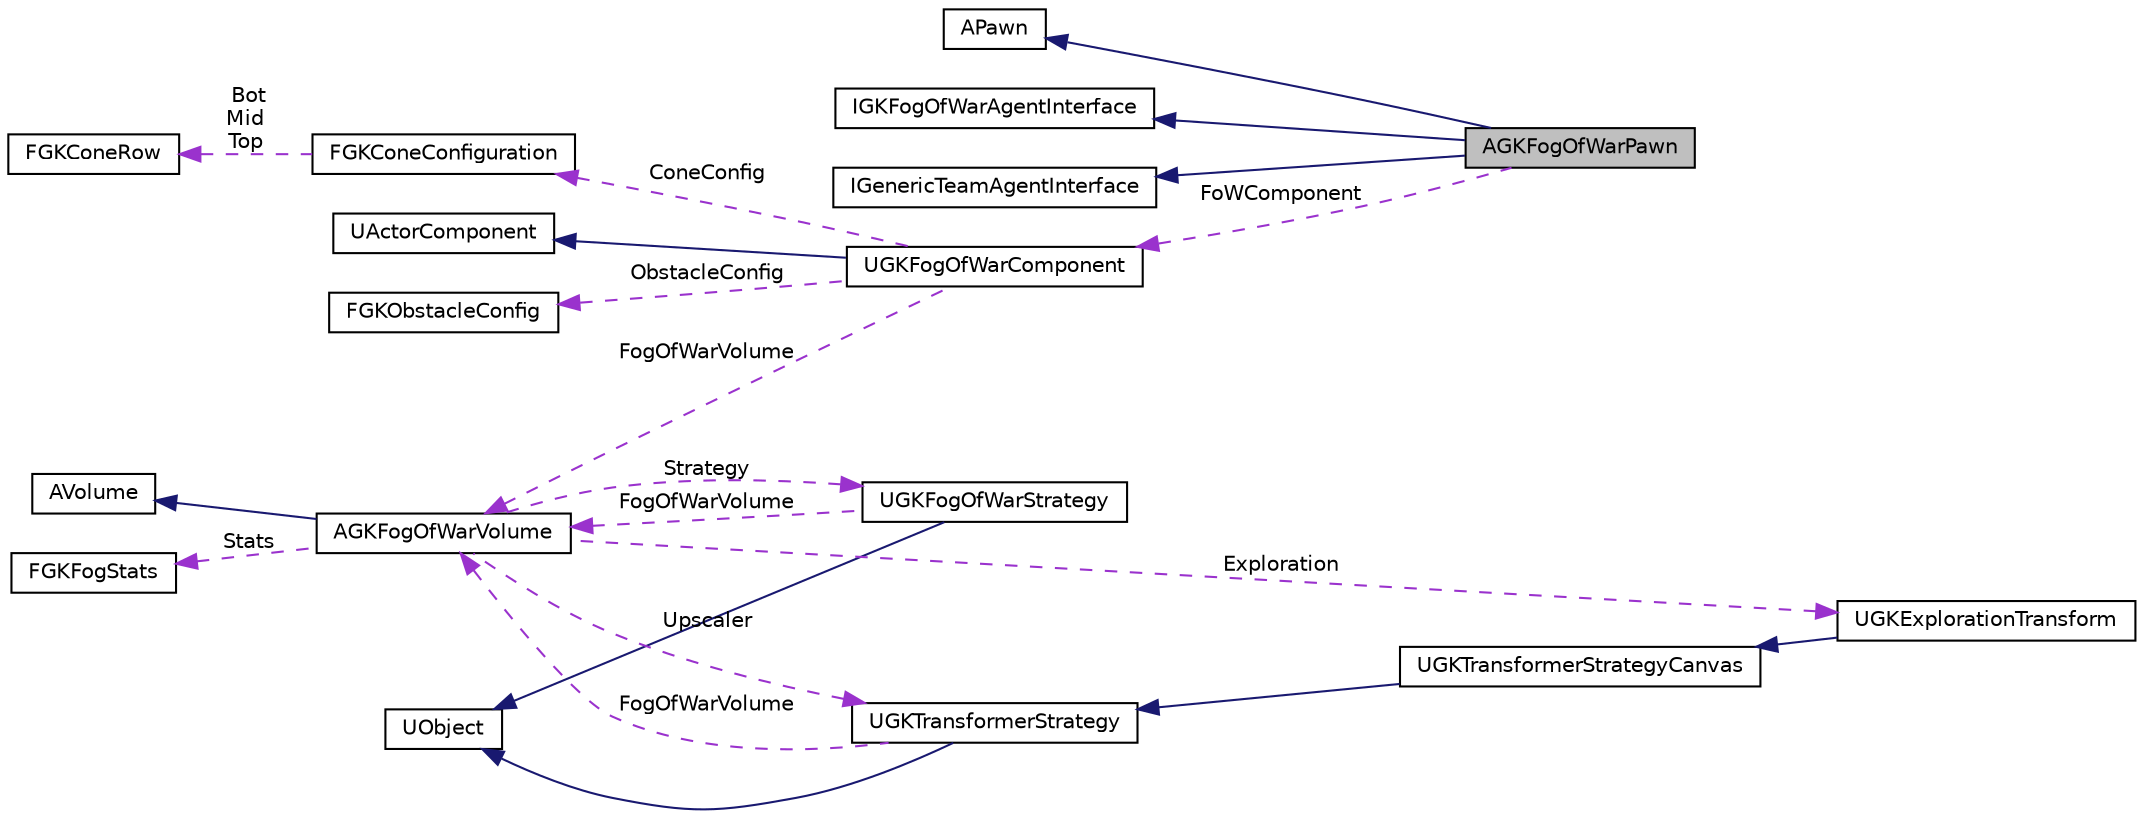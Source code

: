 digraph "AGKFogOfWarPawn"
{
 // LATEX_PDF_SIZE
  edge [fontname="Helvetica",fontsize="10",labelfontname="Helvetica",labelfontsize="10"];
  node [fontname="Helvetica",fontsize="10",shape=record];
  rankdir="LR";
  Node1 [label="AGKFogOfWarPawn",height=0.2,width=0.4,color="black", fillcolor="grey75", style="filled", fontcolor="black",tooltip=" "];
  Node2 -> Node1 [dir="back",color="midnightblue",fontsize="10",style="solid",fontname="Helvetica"];
  Node2 [label="APawn",height=0.2,width=0.4,color="black", fillcolor="white", style="filled",tooltip=" "];
  Node3 -> Node1 [dir="back",color="midnightblue",fontsize="10",style="solid",fontname="Helvetica"];
  Node3 [label="IGKFogOfWarAgentInterface",height=0.2,width=0.4,color="black", fillcolor="white", style="filled",URL="$classIGKFogOfWarAgentInterface.html",tooltip=" "];
  Node4 -> Node1 [dir="back",color="midnightblue",fontsize="10",style="solid",fontname="Helvetica"];
  Node4 [label="IGenericTeamAgentInterface",height=0.2,width=0.4,color="black", fillcolor="white", style="filled",tooltip=" "];
  Node5 -> Node1 [dir="back",color="darkorchid3",fontsize="10",style="dashed",label=" FoWComponent" ,fontname="Helvetica"];
  Node5 [label="UGKFogOfWarComponent",height=0.2,width=0.4,color="black", fillcolor="white", style="filled",URL="$classUGKFogOfWarComponent.html",tooltip=" "];
  Node6 -> Node5 [dir="back",color="midnightblue",fontsize="10",style="solid",fontname="Helvetica"];
  Node6 [label="UActorComponent",height=0.2,width=0.4,color="black", fillcolor="white", style="filled",tooltip=" "];
  Node7 -> Node5 [dir="back",color="darkorchid3",fontsize="10",style="dashed",label=" ObstacleConfig" ,fontname="Helvetica"];
  Node7 [label="FGKObstacleConfig",height=0.2,width=0.4,color="black", fillcolor="white", style="filled",URL="$structFGKObstacleConfig.html",tooltip=" "];
  Node8 -> Node5 [dir="back",color="darkorchid3",fontsize="10",style="dashed",label=" ConeConfig" ,fontname="Helvetica"];
  Node8 [label="FGKConeConfiguration",height=0.2,width=0.4,color="black", fillcolor="white", style="filled",URL="$structFGKConeConfiguration.html",tooltip=" "];
  Node9 -> Node8 [dir="back",color="darkorchid3",fontsize="10",style="dashed",label=" Bot\nMid\nTop" ,fontname="Helvetica"];
  Node9 [label="FGKConeRow",height=0.2,width=0.4,color="black", fillcolor="white", style="filled",URL="$structFGKConeRow.html",tooltip=" "];
  Node10 -> Node5 [dir="back",color="darkorchid3",fontsize="10",style="dashed",label=" FogOfWarVolume" ,fontname="Helvetica"];
  Node10 [label="AGKFogOfWarVolume",height=0.2,width=0.4,color="black", fillcolor="white", style="filled",URL="$classAGKFogOfWarVolume.html",tooltip=" "];
  Node11 -> Node10 [dir="back",color="midnightblue",fontsize="10",style="solid",fontname="Helvetica"];
  Node11 [label="AVolume",height=0.2,width=0.4,color="black", fillcolor="white", style="filled",tooltip=" "];
  Node12 -> Node10 [dir="back",color="darkorchid3",fontsize="10",style="dashed",label=" Strategy" ,fontname="Helvetica"];
  Node12 [label="UGKFogOfWarStrategy",height=0.2,width=0.4,color="black", fillcolor="white", style="filled",URL="$classUGKFogOfWarStrategy.html",tooltip=" "];
  Node13 -> Node12 [dir="back",color="midnightblue",fontsize="10",style="solid",fontname="Helvetica"];
  Node13 [label="UObject",height=0.2,width=0.4,color="black", fillcolor="white", style="filled",tooltip=" "];
  Node10 -> Node12 [dir="back",color="darkorchid3",fontsize="10",style="dashed",label=" FogOfWarVolume" ,fontname="Helvetica"];
  Node14 -> Node10 [dir="back",color="darkorchid3",fontsize="10",style="dashed",label=" Upscaler" ,fontname="Helvetica"];
  Node14 [label="UGKTransformerStrategy",height=0.2,width=0.4,color="black", fillcolor="white", style="filled",URL="$classUGKTransformerStrategy.html",tooltip=" "];
  Node13 -> Node14 [dir="back",color="midnightblue",fontsize="10",style="solid",fontname="Helvetica"];
  Node10 -> Node14 [dir="back",color="darkorchid3",fontsize="10",style="dashed",label=" FogOfWarVolume" ,fontname="Helvetica"];
  Node15 -> Node10 [dir="back",color="darkorchid3",fontsize="10",style="dashed",label=" Exploration" ,fontname="Helvetica"];
  Node15 [label="UGKExplorationTransform",height=0.2,width=0.4,color="black", fillcolor="white", style="filled",URL="$classUGKExplorationTransform.html",tooltip=" "];
  Node16 -> Node15 [dir="back",color="midnightblue",fontsize="10",style="solid",fontname="Helvetica"];
  Node16 [label="UGKTransformerStrategyCanvas",height=0.2,width=0.4,color="black", fillcolor="white", style="filled",URL="$classUGKTransformerStrategyCanvas.html",tooltip=" "];
  Node14 -> Node16 [dir="back",color="midnightblue",fontsize="10",style="solid",fontname="Helvetica"];
  Node17 -> Node10 [dir="back",color="darkorchid3",fontsize="10",style="dashed",label=" Stats" ,fontname="Helvetica"];
  Node17 [label="FGKFogStats",height=0.2,width=0.4,color="black", fillcolor="white", style="filled",URL="$structFGKFogStats.html",tooltip=" "];
}
